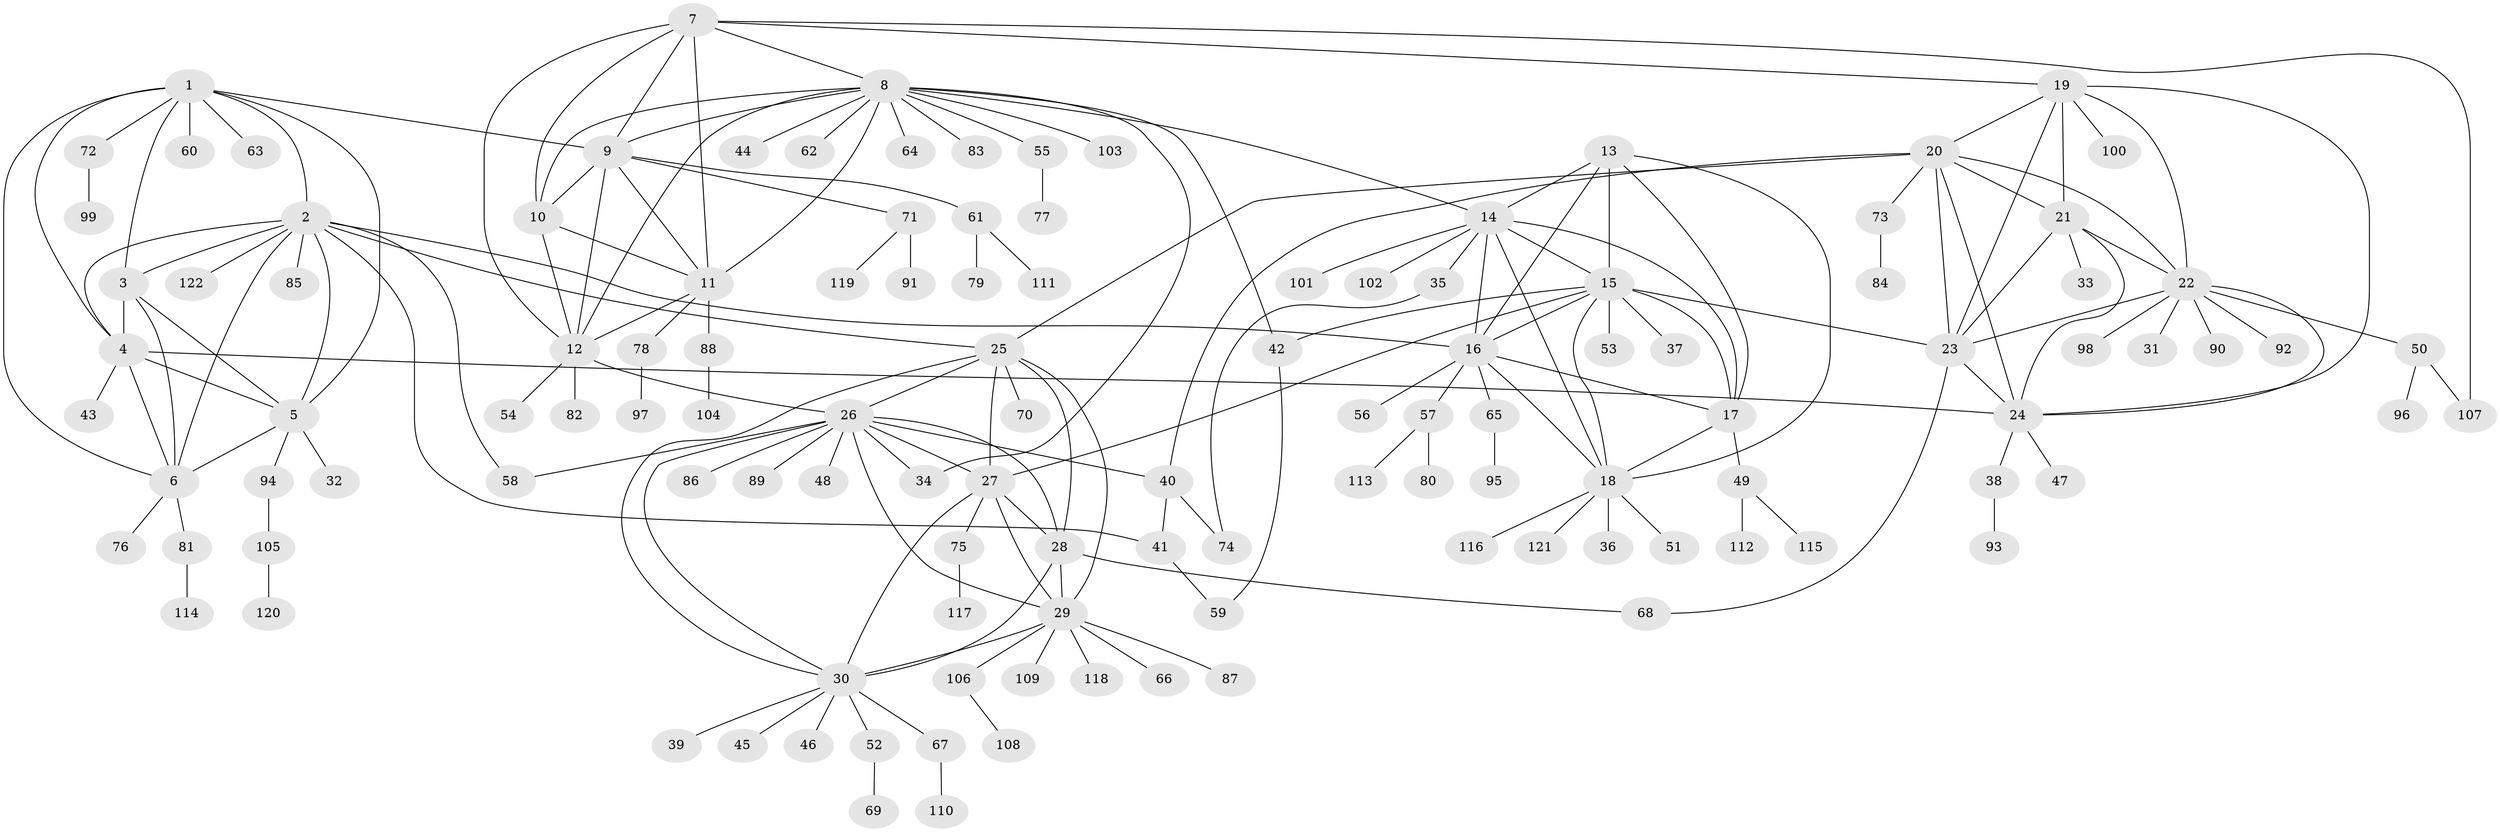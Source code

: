 // Generated by graph-tools (version 1.1) at 2025/37/03/09/25 02:37:13]
// undirected, 122 vertices, 186 edges
graph export_dot {
graph [start="1"]
  node [color=gray90,style=filled];
  1;
  2;
  3;
  4;
  5;
  6;
  7;
  8;
  9;
  10;
  11;
  12;
  13;
  14;
  15;
  16;
  17;
  18;
  19;
  20;
  21;
  22;
  23;
  24;
  25;
  26;
  27;
  28;
  29;
  30;
  31;
  32;
  33;
  34;
  35;
  36;
  37;
  38;
  39;
  40;
  41;
  42;
  43;
  44;
  45;
  46;
  47;
  48;
  49;
  50;
  51;
  52;
  53;
  54;
  55;
  56;
  57;
  58;
  59;
  60;
  61;
  62;
  63;
  64;
  65;
  66;
  67;
  68;
  69;
  70;
  71;
  72;
  73;
  74;
  75;
  76;
  77;
  78;
  79;
  80;
  81;
  82;
  83;
  84;
  85;
  86;
  87;
  88;
  89;
  90;
  91;
  92;
  93;
  94;
  95;
  96;
  97;
  98;
  99;
  100;
  101;
  102;
  103;
  104;
  105;
  106;
  107;
  108;
  109;
  110;
  111;
  112;
  113;
  114;
  115;
  116;
  117;
  118;
  119;
  120;
  121;
  122;
  1 -- 2;
  1 -- 3;
  1 -- 4;
  1 -- 5;
  1 -- 6;
  1 -- 9;
  1 -- 60;
  1 -- 63;
  1 -- 72;
  2 -- 3;
  2 -- 4;
  2 -- 5;
  2 -- 6;
  2 -- 16;
  2 -- 25;
  2 -- 41;
  2 -- 58;
  2 -- 85;
  2 -- 122;
  3 -- 4;
  3 -- 5;
  3 -- 6;
  4 -- 5;
  4 -- 6;
  4 -- 24;
  4 -- 43;
  5 -- 6;
  5 -- 32;
  5 -- 94;
  6 -- 76;
  6 -- 81;
  7 -- 8;
  7 -- 9;
  7 -- 10;
  7 -- 11;
  7 -- 12;
  7 -- 19;
  7 -- 107;
  8 -- 9;
  8 -- 10;
  8 -- 11;
  8 -- 12;
  8 -- 14;
  8 -- 34;
  8 -- 42;
  8 -- 44;
  8 -- 55;
  8 -- 62;
  8 -- 64;
  8 -- 83;
  8 -- 103;
  9 -- 10;
  9 -- 11;
  9 -- 12;
  9 -- 61;
  9 -- 71;
  10 -- 11;
  10 -- 12;
  11 -- 12;
  11 -- 78;
  11 -- 88;
  12 -- 26;
  12 -- 54;
  12 -- 82;
  13 -- 14;
  13 -- 15;
  13 -- 16;
  13 -- 17;
  13 -- 18;
  14 -- 15;
  14 -- 16;
  14 -- 17;
  14 -- 18;
  14 -- 35;
  14 -- 101;
  14 -- 102;
  15 -- 16;
  15 -- 17;
  15 -- 18;
  15 -- 23;
  15 -- 27;
  15 -- 37;
  15 -- 42;
  15 -- 53;
  16 -- 17;
  16 -- 18;
  16 -- 56;
  16 -- 57;
  16 -- 65;
  17 -- 18;
  17 -- 49;
  18 -- 36;
  18 -- 51;
  18 -- 116;
  18 -- 121;
  19 -- 20;
  19 -- 21;
  19 -- 22;
  19 -- 23;
  19 -- 24;
  19 -- 100;
  20 -- 21;
  20 -- 22;
  20 -- 23;
  20 -- 24;
  20 -- 25;
  20 -- 40;
  20 -- 73;
  21 -- 22;
  21 -- 23;
  21 -- 24;
  21 -- 33;
  22 -- 23;
  22 -- 24;
  22 -- 31;
  22 -- 50;
  22 -- 90;
  22 -- 92;
  22 -- 98;
  23 -- 24;
  23 -- 68;
  24 -- 38;
  24 -- 47;
  25 -- 26;
  25 -- 27;
  25 -- 28;
  25 -- 29;
  25 -- 30;
  25 -- 70;
  26 -- 27;
  26 -- 28;
  26 -- 29;
  26 -- 30;
  26 -- 34;
  26 -- 40;
  26 -- 48;
  26 -- 58;
  26 -- 86;
  26 -- 89;
  27 -- 28;
  27 -- 29;
  27 -- 30;
  27 -- 75;
  28 -- 29;
  28 -- 30;
  28 -- 68;
  29 -- 30;
  29 -- 66;
  29 -- 87;
  29 -- 106;
  29 -- 109;
  29 -- 118;
  30 -- 39;
  30 -- 45;
  30 -- 46;
  30 -- 52;
  30 -- 67;
  35 -- 74;
  38 -- 93;
  40 -- 41;
  40 -- 74;
  41 -- 59;
  42 -- 59;
  49 -- 112;
  49 -- 115;
  50 -- 96;
  50 -- 107;
  52 -- 69;
  55 -- 77;
  57 -- 80;
  57 -- 113;
  61 -- 79;
  61 -- 111;
  65 -- 95;
  67 -- 110;
  71 -- 91;
  71 -- 119;
  72 -- 99;
  73 -- 84;
  75 -- 117;
  78 -- 97;
  81 -- 114;
  88 -- 104;
  94 -- 105;
  105 -- 120;
  106 -- 108;
}

